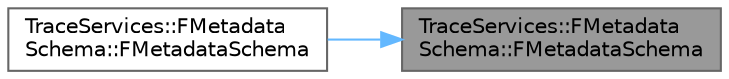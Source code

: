 digraph "TraceServices::FMetadataSchema::FMetadataSchema"
{
 // INTERACTIVE_SVG=YES
 // LATEX_PDF_SIZE
  bgcolor="transparent";
  edge [fontname=Helvetica,fontsize=10,labelfontname=Helvetica,labelfontsize=10];
  node [fontname=Helvetica,fontsize=10,shape=box,height=0.2,width=0.4];
  rankdir="RL";
  Node1 [id="Node000001",label="TraceServices::FMetadata\lSchema::FMetadataSchema",height=0.2,width=0.4,color="gray40", fillcolor="grey60", style="filled", fontcolor="black",tooltip=" "];
  Node1 -> Node2 [id="edge1_Node000001_Node000002",dir="back",color="steelblue1",style="solid",tooltip=" "];
  Node2 [id="Node000002",label="TraceServices::FMetadata\lSchema::FMetadataSchema",height=0.2,width=0.4,color="grey40", fillcolor="white", style="filled",URL="$d1/db7/classTraceServices_1_1FMetadataSchema.html#a592b8fb7f197b96cf8a2841fb6104d12",tooltip=" "];
}
